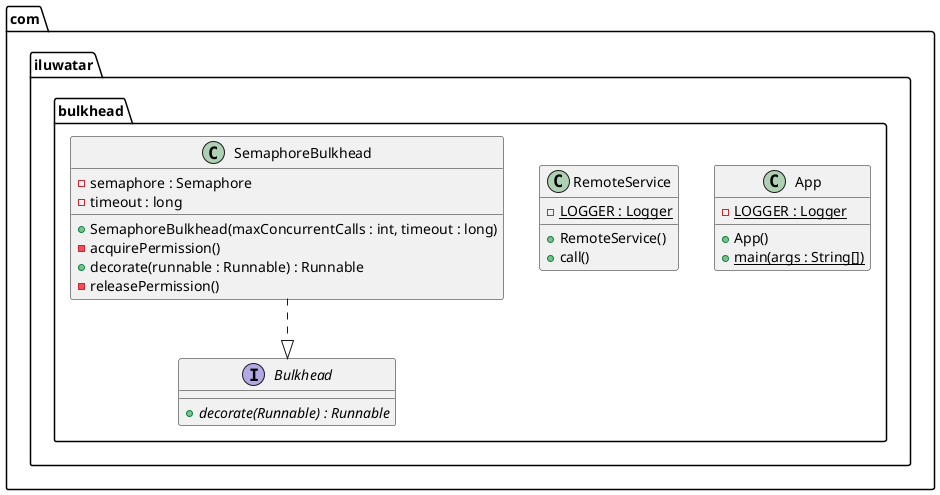 @startuml
package com.iluwatar.bulkhead {
  class App {
    - LOGGER : Logger {static}
    + App()
    + main(args : String[]) {static}
  }
  interface Bulkhead {
    + decorate(Runnable) : Runnable {abstract}
  }
  class RemoteService {
    - LOGGER : Logger {static}
    + RemoteService()
    + call()
  }
  class SemaphoreBulkhead {
    - semaphore : Semaphore
    - timeout : long
    + SemaphoreBulkhead(maxConcurrentCalls : int, timeout : long)
    - acquirePermission()
    + decorate(runnable : Runnable) : Runnable
    - releasePermission()
  }
}
SemaphoreBulkhead ..|> Bulkhead 
@enduml